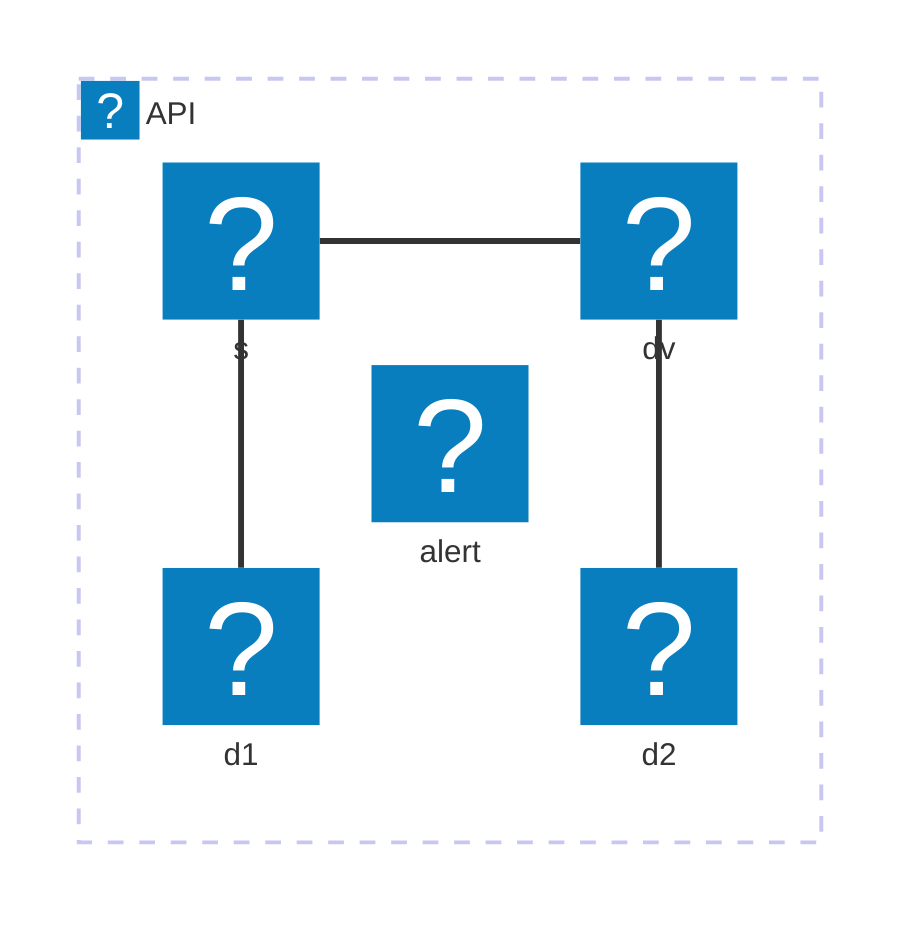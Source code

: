 architecture-beta
    group api(logos:aws-lambda)[API]

    service db(logos:aws-aurora)[dv] in api
    service disk1(logos:aws-glacier)[d1] in api
    service disk2(logos:aws-s3)[d2] in api
    service server(logos:aws-ec2)[s] in api
    service alert(mdi:alert-octagram)[alert] in api

    db:L -- R:server
    disk1:T -- B:server
    disk2:T -- B:db